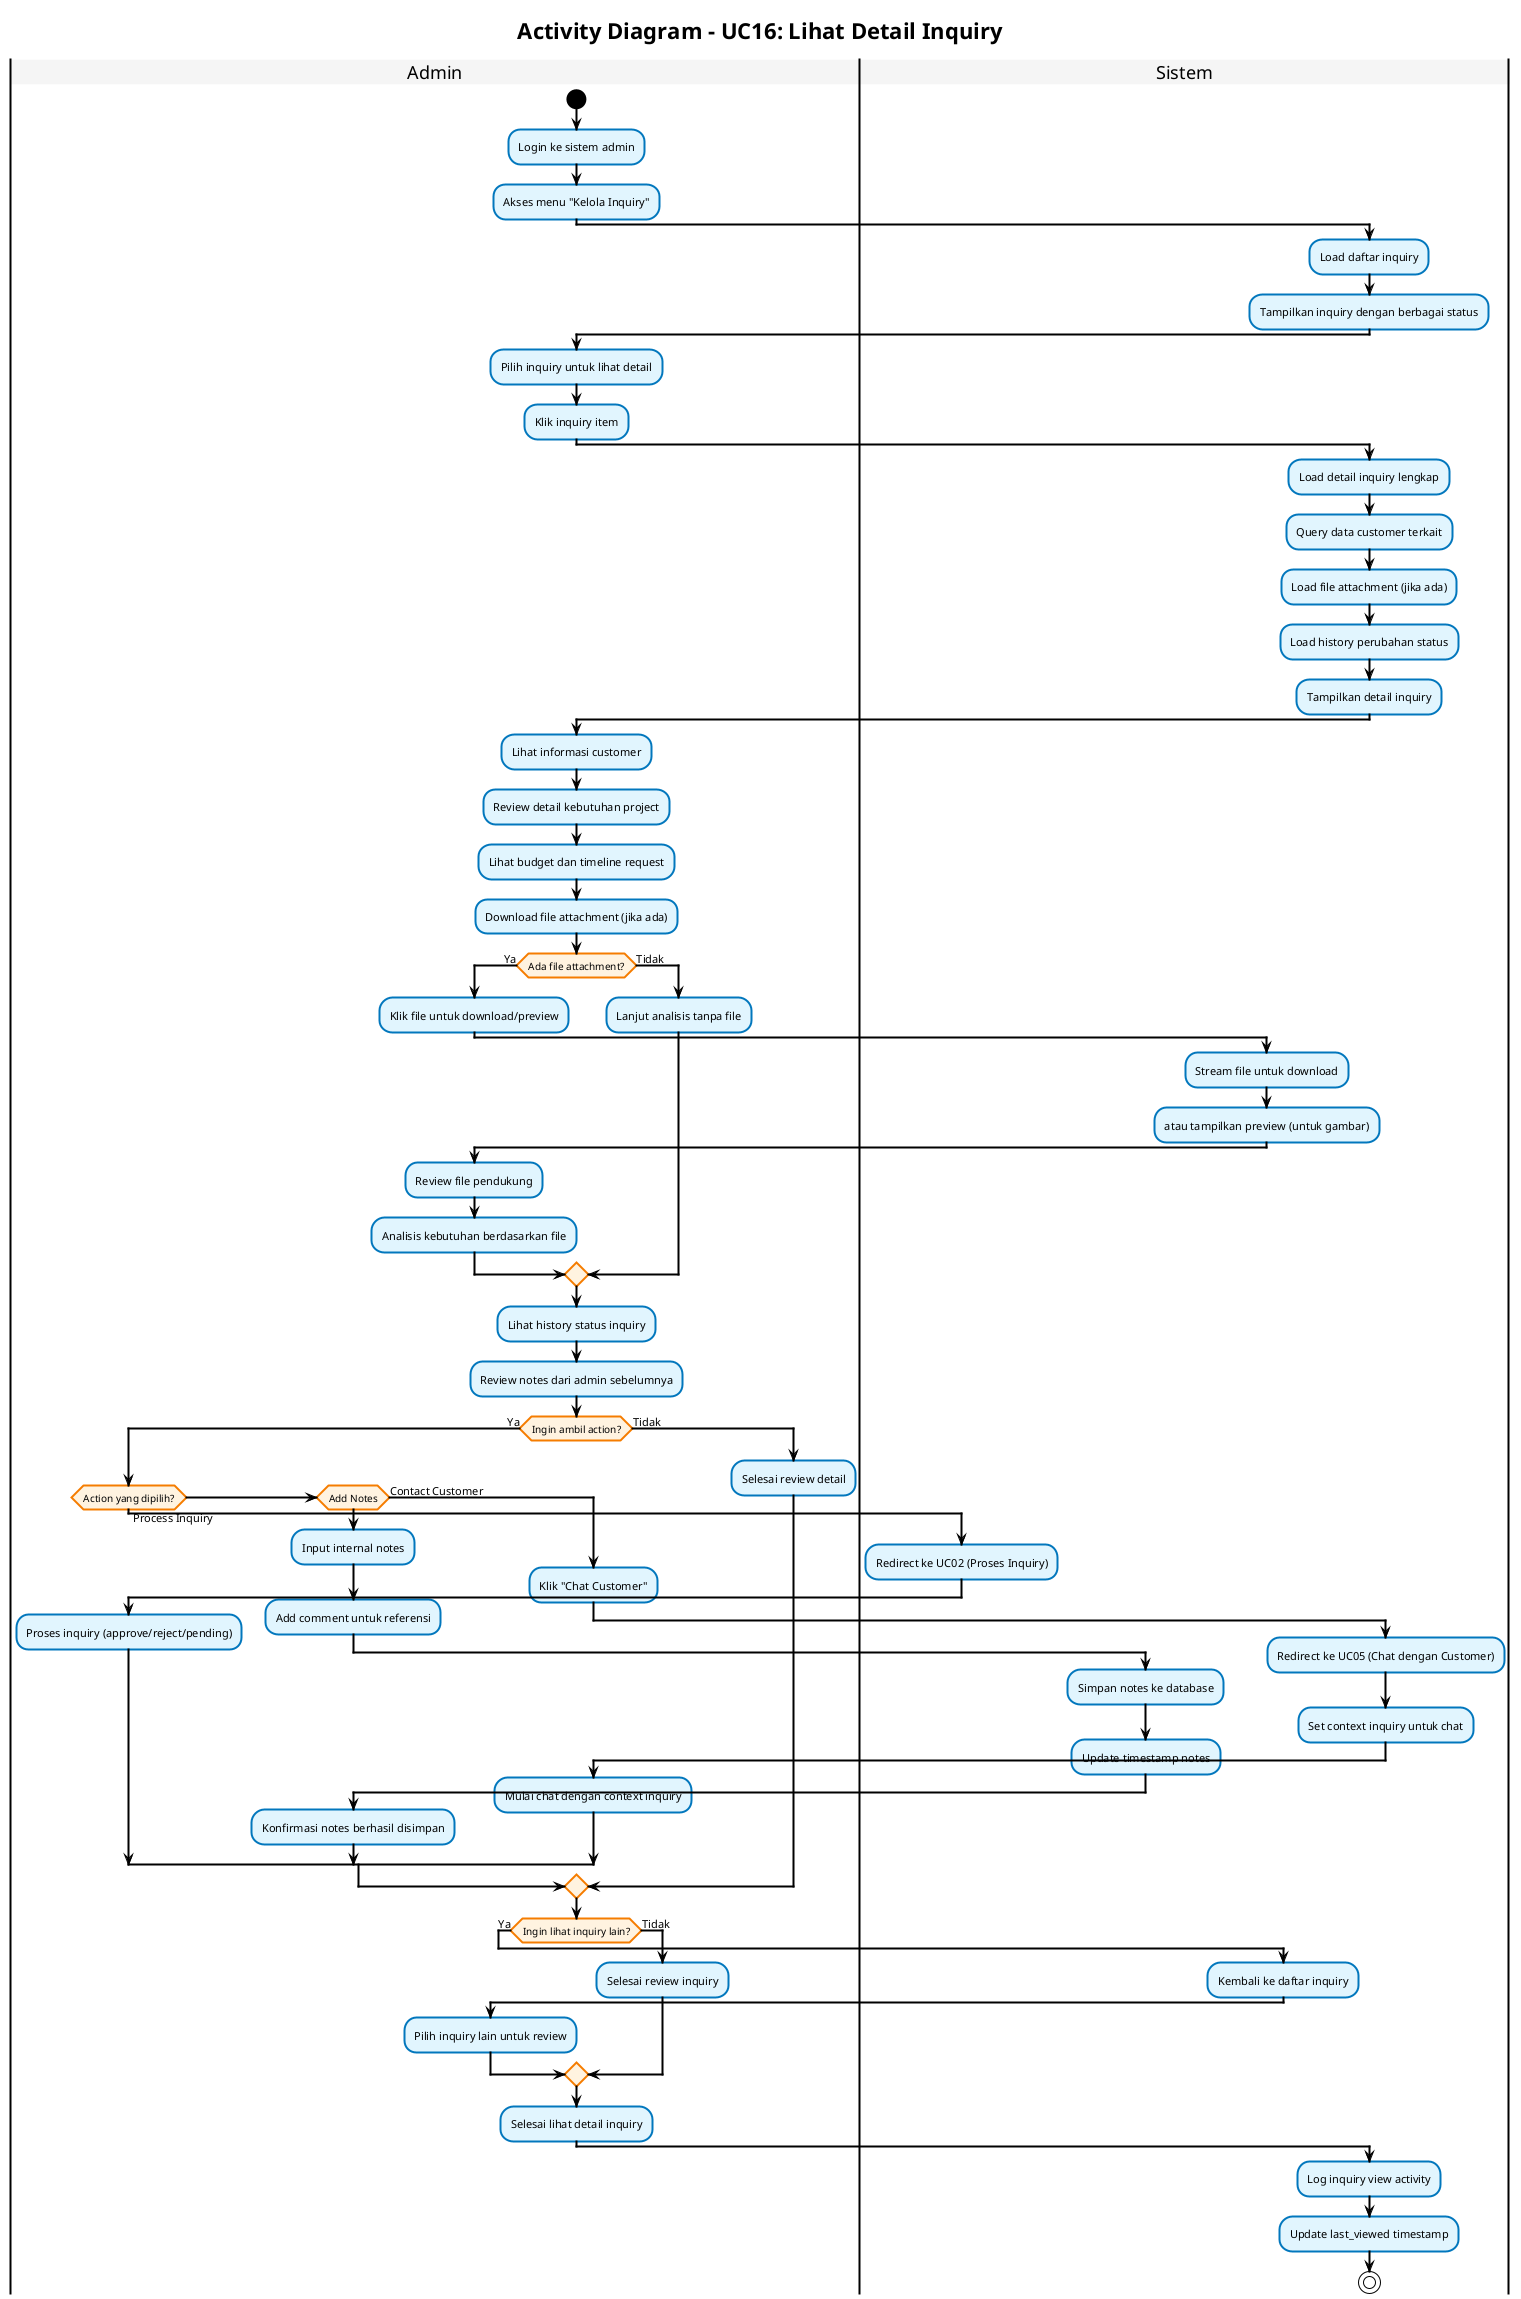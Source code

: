 @startuml

!theme plain
skinparam backgroundColor white
skinparam shadowing false
skinparam handwritten false

' Styling UML BPMN yang tegas dan standar
skinparam activity {
    BackgroundColor #E1F5FE
    BorderColor #0277BD
    BorderThickness 2
    FontSize 11
}

skinparam activityDiamond {
    BackgroundColor #FFF3E0
    BorderColor #F57C00
    BorderThickness 2
    FontSize 10
}

skinparam activityStart {
    Color black
}

skinparam activityEnd {
    Color black
}

skinparam arrow {
    Color black
    Thickness 2
}

skinparam swimlane {
    BorderColor black
    BorderThickness 2
    TitleBackgroundColor #F5F5F5
}

skinparam linetype ortho
skinparam nodesep 20
skinparam ranksep 30

title **Activity Diagram - UC16: Lihat Detail Inquiry**

|Admin|
start
:Login ke sistem admin;
:Akses menu "Kelola Inquiry";

|Sistem|
:Load daftar inquiry;
:Tampilkan inquiry dengan berbagai status;

|Admin|
:Pilih inquiry untuk lihat detail;
:Klik inquiry item;

|Sistem|
:Load detail inquiry lengkap;
:Query data customer terkait;
:Load file attachment (jika ada);
:Load history perubahan status;
:Tampilkan detail inquiry;

|Admin|
:Lihat informasi customer;
:Review detail kebutuhan project;
:Lihat budget dan timeline request;
:Download file attachment (jika ada);

if (Ada file attachment?) then (Ya)
  :Klik file untuk download/preview;
  
  |Sistem|
  :Stream file untuk download;
  :atau tampilkan preview (untuk gambar);
  
  |Admin|
  :Review file pendukung;
  :Analisis kebutuhan berdasarkan file;
else (Tidak)
  :Lanjut analisis tanpa file;
endif

|Admin|
:Lihat history status inquiry;
:Review notes dari admin sebelumnya;

if (Ingin ambil action?) then (Ya)
  if (Action yang dipilih?) then (Process Inquiry)
    |Sistem|
    :Redirect ke UC02 (Proses Inquiry);
    
    |Admin|
    :Proses inquiry (approve/reject/pending);
  else if (Add Notes)
    :Input internal notes;
    :Add comment untuk referensi;
    
    |Sistem|
    :Simpan notes ke database;
    :Update timestamp notes;
    
    |Admin|
    :Konfirmasi notes berhasil disimpan;
  else (Contact Customer)
    :Klik "Chat Customer";
    
    |Sistem|
    :Redirect ke UC05 (Chat dengan Customer);
    :Set context inquiry untuk chat;
    
    |Admin|
    :Mulai chat dengan context inquiry;
  endif
else (Tidak)
  :Selesai review detail;
endif

if (Ingin lihat inquiry lain?) then (Ya)
  |Sistem|
  :Kembali ke daftar inquiry;
  
  |Admin|
  :Pilih inquiry lain untuk review;
else (Tidak)
  :Selesai review inquiry;
endif

' MERGE POINT - All paths converge here
|Admin|
:Selesai lihat detail inquiry;

|Sistem|
:Log inquiry view activity;
:Update last_viewed timestamp;
' SINGLE END POINT
stop

@enduml
